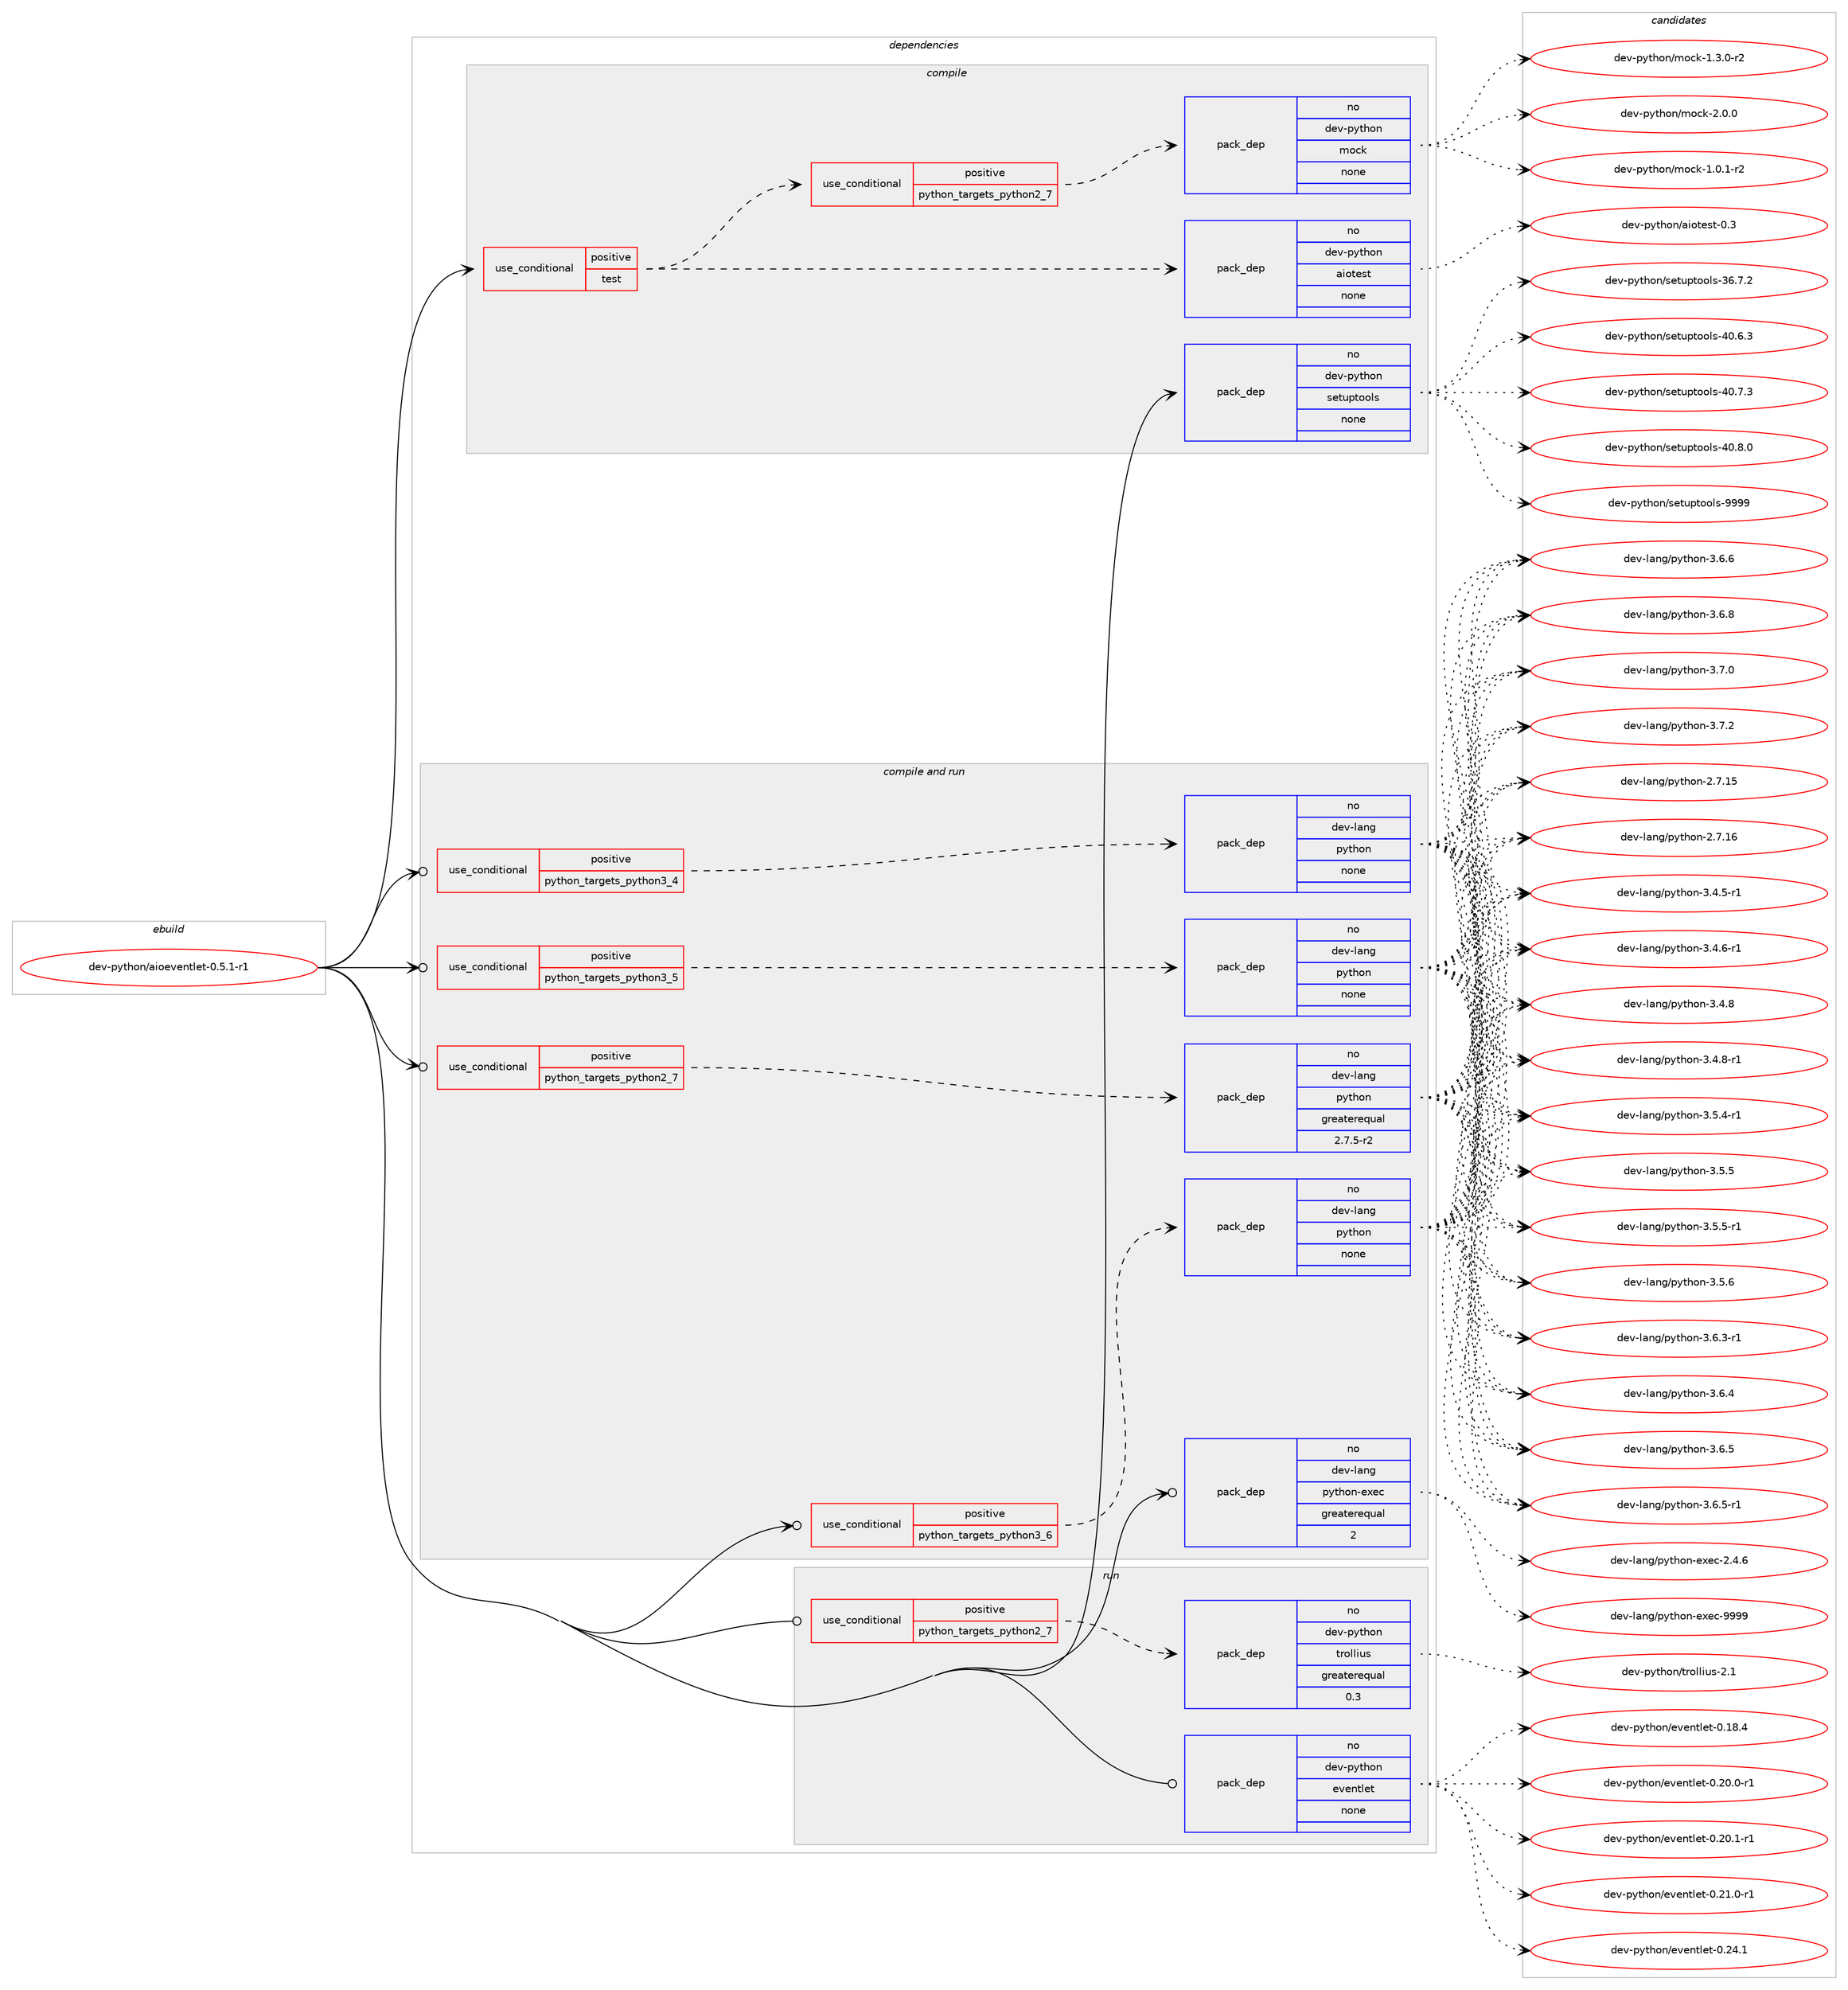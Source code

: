 digraph prolog {

# *************
# Graph options
# *************

newrank=true;
concentrate=true;
compound=true;
graph [rankdir=LR,fontname=Helvetica,fontsize=10,ranksep=1.5];#, ranksep=2.5, nodesep=0.2];
edge  [arrowhead=vee];
node  [fontname=Helvetica,fontsize=10];

# **********
# The ebuild
# **********

subgraph cluster_leftcol {
color=gray;
rank=same;
label=<<i>ebuild</i>>;
id [label="dev-python/aioeventlet-0.5.1-r1", color=red, width=4, href="../dev-python/aioeventlet-0.5.1-r1.svg"];
}

# ****************
# The dependencies
# ****************

subgraph cluster_midcol {
color=gray;
label=<<i>dependencies</i>>;
subgraph cluster_compile {
fillcolor="#eeeeee";
style=filled;
label=<<i>compile</i>>;
subgraph cond370598 {
dependency1397664 [label=<<TABLE BORDER="0" CELLBORDER="1" CELLSPACING="0" CELLPADDING="4"><TR><TD ROWSPAN="3" CELLPADDING="10">use_conditional</TD></TR><TR><TD>positive</TD></TR><TR><TD>test</TD></TR></TABLE>>, shape=none, color=red];
subgraph pack1003841 {
dependency1397665 [label=<<TABLE BORDER="0" CELLBORDER="1" CELLSPACING="0" CELLPADDING="4" WIDTH="220"><TR><TD ROWSPAN="6" CELLPADDING="30">pack_dep</TD></TR><TR><TD WIDTH="110">no</TD></TR><TR><TD>dev-python</TD></TR><TR><TD>aiotest</TD></TR><TR><TD>none</TD></TR><TR><TD></TD></TR></TABLE>>, shape=none, color=blue];
}
dependency1397664:e -> dependency1397665:w [weight=20,style="dashed",arrowhead="vee"];
subgraph cond370599 {
dependency1397666 [label=<<TABLE BORDER="0" CELLBORDER="1" CELLSPACING="0" CELLPADDING="4"><TR><TD ROWSPAN="3" CELLPADDING="10">use_conditional</TD></TR><TR><TD>positive</TD></TR><TR><TD>python_targets_python2_7</TD></TR></TABLE>>, shape=none, color=red];
subgraph pack1003842 {
dependency1397667 [label=<<TABLE BORDER="0" CELLBORDER="1" CELLSPACING="0" CELLPADDING="4" WIDTH="220"><TR><TD ROWSPAN="6" CELLPADDING="30">pack_dep</TD></TR><TR><TD WIDTH="110">no</TD></TR><TR><TD>dev-python</TD></TR><TR><TD>mock</TD></TR><TR><TD>none</TD></TR><TR><TD></TD></TR></TABLE>>, shape=none, color=blue];
}
dependency1397666:e -> dependency1397667:w [weight=20,style="dashed",arrowhead="vee"];
}
dependency1397664:e -> dependency1397666:w [weight=20,style="dashed",arrowhead="vee"];
}
id:e -> dependency1397664:w [weight=20,style="solid",arrowhead="vee"];
subgraph pack1003843 {
dependency1397668 [label=<<TABLE BORDER="0" CELLBORDER="1" CELLSPACING="0" CELLPADDING="4" WIDTH="220"><TR><TD ROWSPAN="6" CELLPADDING="30">pack_dep</TD></TR><TR><TD WIDTH="110">no</TD></TR><TR><TD>dev-python</TD></TR><TR><TD>setuptools</TD></TR><TR><TD>none</TD></TR><TR><TD></TD></TR></TABLE>>, shape=none, color=blue];
}
id:e -> dependency1397668:w [weight=20,style="solid",arrowhead="vee"];
}
subgraph cluster_compileandrun {
fillcolor="#eeeeee";
style=filled;
label=<<i>compile and run</i>>;
subgraph cond370600 {
dependency1397669 [label=<<TABLE BORDER="0" CELLBORDER="1" CELLSPACING="0" CELLPADDING="4"><TR><TD ROWSPAN="3" CELLPADDING="10">use_conditional</TD></TR><TR><TD>positive</TD></TR><TR><TD>python_targets_python2_7</TD></TR></TABLE>>, shape=none, color=red];
subgraph pack1003844 {
dependency1397670 [label=<<TABLE BORDER="0" CELLBORDER="1" CELLSPACING="0" CELLPADDING="4" WIDTH="220"><TR><TD ROWSPAN="6" CELLPADDING="30">pack_dep</TD></TR><TR><TD WIDTH="110">no</TD></TR><TR><TD>dev-lang</TD></TR><TR><TD>python</TD></TR><TR><TD>greaterequal</TD></TR><TR><TD>2.7.5-r2</TD></TR></TABLE>>, shape=none, color=blue];
}
dependency1397669:e -> dependency1397670:w [weight=20,style="dashed",arrowhead="vee"];
}
id:e -> dependency1397669:w [weight=20,style="solid",arrowhead="odotvee"];
subgraph cond370601 {
dependency1397671 [label=<<TABLE BORDER="0" CELLBORDER="1" CELLSPACING="0" CELLPADDING="4"><TR><TD ROWSPAN="3" CELLPADDING="10">use_conditional</TD></TR><TR><TD>positive</TD></TR><TR><TD>python_targets_python3_4</TD></TR></TABLE>>, shape=none, color=red];
subgraph pack1003845 {
dependency1397672 [label=<<TABLE BORDER="0" CELLBORDER="1" CELLSPACING="0" CELLPADDING="4" WIDTH="220"><TR><TD ROWSPAN="6" CELLPADDING="30">pack_dep</TD></TR><TR><TD WIDTH="110">no</TD></TR><TR><TD>dev-lang</TD></TR><TR><TD>python</TD></TR><TR><TD>none</TD></TR><TR><TD></TD></TR></TABLE>>, shape=none, color=blue];
}
dependency1397671:e -> dependency1397672:w [weight=20,style="dashed",arrowhead="vee"];
}
id:e -> dependency1397671:w [weight=20,style="solid",arrowhead="odotvee"];
subgraph cond370602 {
dependency1397673 [label=<<TABLE BORDER="0" CELLBORDER="1" CELLSPACING="0" CELLPADDING="4"><TR><TD ROWSPAN="3" CELLPADDING="10">use_conditional</TD></TR><TR><TD>positive</TD></TR><TR><TD>python_targets_python3_5</TD></TR></TABLE>>, shape=none, color=red];
subgraph pack1003846 {
dependency1397674 [label=<<TABLE BORDER="0" CELLBORDER="1" CELLSPACING="0" CELLPADDING="4" WIDTH="220"><TR><TD ROWSPAN="6" CELLPADDING="30">pack_dep</TD></TR><TR><TD WIDTH="110">no</TD></TR><TR><TD>dev-lang</TD></TR><TR><TD>python</TD></TR><TR><TD>none</TD></TR><TR><TD></TD></TR></TABLE>>, shape=none, color=blue];
}
dependency1397673:e -> dependency1397674:w [weight=20,style="dashed",arrowhead="vee"];
}
id:e -> dependency1397673:w [weight=20,style="solid",arrowhead="odotvee"];
subgraph cond370603 {
dependency1397675 [label=<<TABLE BORDER="0" CELLBORDER="1" CELLSPACING="0" CELLPADDING="4"><TR><TD ROWSPAN="3" CELLPADDING="10">use_conditional</TD></TR><TR><TD>positive</TD></TR><TR><TD>python_targets_python3_6</TD></TR></TABLE>>, shape=none, color=red];
subgraph pack1003847 {
dependency1397676 [label=<<TABLE BORDER="0" CELLBORDER="1" CELLSPACING="0" CELLPADDING="4" WIDTH="220"><TR><TD ROWSPAN="6" CELLPADDING="30">pack_dep</TD></TR><TR><TD WIDTH="110">no</TD></TR><TR><TD>dev-lang</TD></TR><TR><TD>python</TD></TR><TR><TD>none</TD></TR><TR><TD></TD></TR></TABLE>>, shape=none, color=blue];
}
dependency1397675:e -> dependency1397676:w [weight=20,style="dashed",arrowhead="vee"];
}
id:e -> dependency1397675:w [weight=20,style="solid",arrowhead="odotvee"];
subgraph pack1003848 {
dependency1397677 [label=<<TABLE BORDER="0" CELLBORDER="1" CELLSPACING="0" CELLPADDING="4" WIDTH="220"><TR><TD ROWSPAN="6" CELLPADDING="30">pack_dep</TD></TR><TR><TD WIDTH="110">no</TD></TR><TR><TD>dev-lang</TD></TR><TR><TD>python-exec</TD></TR><TR><TD>greaterequal</TD></TR><TR><TD>2</TD></TR></TABLE>>, shape=none, color=blue];
}
id:e -> dependency1397677:w [weight=20,style="solid",arrowhead="odotvee"];
}
subgraph cluster_run {
fillcolor="#eeeeee";
style=filled;
label=<<i>run</i>>;
subgraph cond370604 {
dependency1397678 [label=<<TABLE BORDER="0" CELLBORDER="1" CELLSPACING="0" CELLPADDING="4"><TR><TD ROWSPAN="3" CELLPADDING="10">use_conditional</TD></TR><TR><TD>positive</TD></TR><TR><TD>python_targets_python2_7</TD></TR></TABLE>>, shape=none, color=red];
subgraph pack1003849 {
dependency1397679 [label=<<TABLE BORDER="0" CELLBORDER="1" CELLSPACING="0" CELLPADDING="4" WIDTH="220"><TR><TD ROWSPAN="6" CELLPADDING="30">pack_dep</TD></TR><TR><TD WIDTH="110">no</TD></TR><TR><TD>dev-python</TD></TR><TR><TD>trollius</TD></TR><TR><TD>greaterequal</TD></TR><TR><TD>0.3</TD></TR></TABLE>>, shape=none, color=blue];
}
dependency1397678:e -> dependency1397679:w [weight=20,style="dashed",arrowhead="vee"];
}
id:e -> dependency1397678:w [weight=20,style="solid",arrowhead="odot"];
subgraph pack1003850 {
dependency1397680 [label=<<TABLE BORDER="0" CELLBORDER="1" CELLSPACING="0" CELLPADDING="4" WIDTH="220"><TR><TD ROWSPAN="6" CELLPADDING="30">pack_dep</TD></TR><TR><TD WIDTH="110">no</TD></TR><TR><TD>dev-python</TD></TR><TR><TD>eventlet</TD></TR><TR><TD>none</TD></TR><TR><TD></TD></TR></TABLE>>, shape=none, color=blue];
}
id:e -> dependency1397680:w [weight=20,style="solid",arrowhead="odot"];
}
}

# **************
# The candidates
# **************

subgraph cluster_choices {
rank=same;
color=gray;
label=<<i>candidates</i>>;

subgraph choice1003841 {
color=black;
nodesep=1;
choice10010111845112121116104111110479710511111610111511645484651 [label="dev-python/aiotest-0.3", color=red, width=4,href="../dev-python/aiotest-0.3.svg"];
dependency1397665:e -> choice10010111845112121116104111110479710511111610111511645484651:w [style=dotted,weight="100"];
}
subgraph choice1003842 {
color=black;
nodesep=1;
choice1001011184511212111610411111047109111991074549464846494511450 [label="dev-python/mock-1.0.1-r2", color=red, width=4,href="../dev-python/mock-1.0.1-r2.svg"];
choice1001011184511212111610411111047109111991074549465146484511450 [label="dev-python/mock-1.3.0-r2", color=red, width=4,href="../dev-python/mock-1.3.0-r2.svg"];
choice100101118451121211161041111104710911199107455046484648 [label="dev-python/mock-2.0.0", color=red, width=4,href="../dev-python/mock-2.0.0.svg"];
dependency1397667:e -> choice1001011184511212111610411111047109111991074549464846494511450:w [style=dotted,weight="100"];
dependency1397667:e -> choice1001011184511212111610411111047109111991074549465146484511450:w [style=dotted,weight="100"];
dependency1397667:e -> choice100101118451121211161041111104710911199107455046484648:w [style=dotted,weight="100"];
}
subgraph choice1003843 {
color=black;
nodesep=1;
choice100101118451121211161041111104711510111611711211611111110811545515446554650 [label="dev-python/setuptools-36.7.2", color=red, width=4,href="../dev-python/setuptools-36.7.2.svg"];
choice100101118451121211161041111104711510111611711211611111110811545524846544651 [label="dev-python/setuptools-40.6.3", color=red, width=4,href="../dev-python/setuptools-40.6.3.svg"];
choice100101118451121211161041111104711510111611711211611111110811545524846554651 [label="dev-python/setuptools-40.7.3", color=red, width=4,href="../dev-python/setuptools-40.7.3.svg"];
choice100101118451121211161041111104711510111611711211611111110811545524846564648 [label="dev-python/setuptools-40.8.0", color=red, width=4,href="../dev-python/setuptools-40.8.0.svg"];
choice10010111845112121116104111110471151011161171121161111111081154557575757 [label="dev-python/setuptools-9999", color=red, width=4,href="../dev-python/setuptools-9999.svg"];
dependency1397668:e -> choice100101118451121211161041111104711510111611711211611111110811545515446554650:w [style=dotted,weight="100"];
dependency1397668:e -> choice100101118451121211161041111104711510111611711211611111110811545524846544651:w [style=dotted,weight="100"];
dependency1397668:e -> choice100101118451121211161041111104711510111611711211611111110811545524846554651:w [style=dotted,weight="100"];
dependency1397668:e -> choice100101118451121211161041111104711510111611711211611111110811545524846564648:w [style=dotted,weight="100"];
dependency1397668:e -> choice10010111845112121116104111110471151011161171121161111111081154557575757:w [style=dotted,weight="100"];
}
subgraph choice1003844 {
color=black;
nodesep=1;
choice10010111845108971101034711212111610411111045504655464953 [label="dev-lang/python-2.7.15", color=red, width=4,href="../dev-lang/python-2.7.15.svg"];
choice10010111845108971101034711212111610411111045504655464954 [label="dev-lang/python-2.7.16", color=red, width=4,href="../dev-lang/python-2.7.16.svg"];
choice1001011184510897110103471121211161041111104551465246534511449 [label="dev-lang/python-3.4.5-r1", color=red, width=4,href="../dev-lang/python-3.4.5-r1.svg"];
choice1001011184510897110103471121211161041111104551465246544511449 [label="dev-lang/python-3.4.6-r1", color=red, width=4,href="../dev-lang/python-3.4.6-r1.svg"];
choice100101118451089711010347112121116104111110455146524656 [label="dev-lang/python-3.4.8", color=red, width=4,href="../dev-lang/python-3.4.8.svg"];
choice1001011184510897110103471121211161041111104551465246564511449 [label="dev-lang/python-3.4.8-r1", color=red, width=4,href="../dev-lang/python-3.4.8-r1.svg"];
choice1001011184510897110103471121211161041111104551465346524511449 [label="dev-lang/python-3.5.4-r1", color=red, width=4,href="../dev-lang/python-3.5.4-r1.svg"];
choice100101118451089711010347112121116104111110455146534653 [label="dev-lang/python-3.5.5", color=red, width=4,href="../dev-lang/python-3.5.5.svg"];
choice1001011184510897110103471121211161041111104551465346534511449 [label="dev-lang/python-3.5.5-r1", color=red, width=4,href="../dev-lang/python-3.5.5-r1.svg"];
choice100101118451089711010347112121116104111110455146534654 [label="dev-lang/python-3.5.6", color=red, width=4,href="../dev-lang/python-3.5.6.svg"];
choice1001011184510897110103471121211161041111104551465446514511449 [label="dev-lang/python-3.6.3-r1", color=red, width=4,href="../dev-lang/python-3.6.3-r1.svg"];
choice100101118451089711010347112121116104111110455146544652 [label="dev-lang/python-3.6.4", color=red, width=4,href="../dev-lang/python-3.6.4.svg"];
choice100101118451089711010347112121116104111110455146544653 [label="dev-lang/python-3.6.5", color=red, width=4,href="../dev-lang/python-3.6.5.svg"];
choice1001011184510897110103471121211161041111104551465446534511449 [label="dev-lang/python-3.6.5-r1", color=red, width=4,href="../dev-lang/python-3.6.5-r1.svg"];
choice100101118451089711010347112121116104111110455146544654 [label="dev-lang/python-3.6.6", color=red, width=4,href="../dev-lang/python-3.6.6.svg"];
choice100101118451089711010347112121116104111110455146544656 [label="dev-lang/python-3.6.8", color=red, width=4,href="../dev-lang/python-3.6.8.svg"];
choice100101118451089711010347112121116104111110455146554648 [label="dev-lang/python-3.7.0", color=red, width=4,href="../dev-lang/python-3.7.0.svg"];
choice100101118451089711010347112121116104111110455146554650 [label="dev-lang/python-3.7.2", color=red, width=4,href="../dev-lang/python-3.7.2.svg"];
dependency1397670:e -> choice10010111845108971101034711212111610411111045504655464953:w [style=dotted,weight="100"];
dependency1397670:e -> choice10010111845108971101034711212111610411111045504655464954:w [style=dotted,weight="100"];
dependency1397670:e -> choice1001011184510897110103471121211161041111104551465246534511449:w [style=dotted,weight="100"];
dependency1397670:e -> choice1001011184510897110103471121211161041111104551465246544511449:w [style=dotted,weight="100"];
dependency1397670:e -> choice100101118451089711010347112121116104111110455146524656:w [style=dotted,weight="100"];
dependency1397670:e -> choice1001011184510897110103471121211161041111104551465246564511449:w [style=dotted,weight="100"];
dependency1397670:e -> choice1001011184510897110103471121211161041111104551465346524511449:w [style=dotted,weight="100"];
dependency1397670:e -> choice100101118451089711010347112121116104111110455146534653:w [style=dotted,weight="100"];
dependency1397670:e -> choice1001011184510897110103471121211161041111104551465346534511449:w [style=dotted,weight="100"];
dependency1397670:e -> choice100101118451089711010347112121116104111110455146534654:w [style=dotted,weight="100"];
dependency1397670:e -> choice1001011184510897110103471121211161041111104551465446514511449:w [style=dotted,weight="100"];
dependency1397670:e -> choice100101118451089711010347112121116104111110455146544652:w [style=dotted,weight="100"];
dependency1397670:e -> choice100101118451089711010347112121116104111110455146544653:w [style=dotted,weight="100"];
dependency1397670:e -> choice1001011184510897110103471121211161041111104551465446534511449:w [style=dotted,weight="100"];
dependency1397670:e -> choice100101118451089711010347112121116104111110455146544654:w [style=dotted,weight="100"];
dependency1397670:e -> choice100101118451089711010347112121116104111110455146544656:w [style=dotted,weight="100"];
dependency1397670:e -> choice100101118451089711010347112121116104111110455146554648:w [style=dotted,weight="100"];
dependency1397670:e -> choice100101118451089711010347112121116104111110455146554650:w [style=dotted,weight="100"];
}
subgraph choice1003845 {
color=black;
nodesep=1;
choice10010111845108971101034711212111610411111045504655464953 [label="dev-lang/python-2.7.15", color=red, width=4,href="../dev-lang/python-2.7.15.svg"];
choice10010111845108971101034711212111610411111045504655464954 [label="dev-lang/python-2.7.16", color=red, width=4,href="../dev-lang/python-2.7.16.svg"];
choice1001011184510897110103471121211161041111104551465246534511449 [label="dev-lang/python-3.4.5-r1", color=red, width=4,href="../dev-lang/python-3.4.5-r1.svg"];
choice1001011184510897110103471121211161041111104551465246544511449 [label="dev-lang/python-3.4.6-r1", color=red, width=4,href="../dev-lang/python-3.4.6-r1.svg"];
choice100101118451089711010347112121116104111110455146524656 [label="dev-lang/python-3.4.8", color=red, width=4,href="../dev-lang/python-3.4.8.svg"];
choice1001011184510897110103471121211161041111104551465246564511449 [label="dev-lang/python-3.4.8-r1", color=red, width=4,href="../dev-lang/python-3.4.8-r1.svg"];
choice1001011184510897110103471121211161041111104551465346524511449 [label="dev-lang/python-3.5.4-r1", color=red, width=4,href="../dev-lang/python-3.5.4-r1.svg"];
choice100101118451089711010347112121116104111110455146534653 [label="dev-lang/python-3.5.5", color=red, width=4,href="../dev-lang/python-3.5.5.svg"];
choice1001011184510897110103471121211161041111104551465346534511449 [label="dev-lang/python-3.5.5-r1", color=red, width=4,href="../dev-lang/python-3.5.5-r1.svg"];
choice100101118451089711010347112121116104111110455146534654 [label="dev-lang/python-3.5.6", color=red, width=4,href="../dev-lang/python-3.5.6.svg"];
choice1001011184510897110103471121211161041111104551465446514511449 [label="dev-lang/python-3.6.3-r1", color=red, width=4,href="../dev-lang/python-3.6.3-r1.svg"];
choice100101118451089711010347112121116104111110455146544652 [label="dev-lang/python-3.6.4", color=red, width=4,href="../dev-lang/python-3.6.4.svg"];
choice100101118451089711010347112121116104111110455146544653 [label="dev-lang/python-3.6.5", color=red, width=4,href="../dev-lang/python-3.6.5.svg"];
choice1001011184510897110103471121211161041111104551465446534511449 [label="dev-lang/python-3.6.5-r1", color=red, width=4,href="../dev-lang/python-3.6.5-r1.svg"];
choice100101118451089711010347112121116104111110455146544654 [label="dev-lang/python-3.6.6", color=red, width=4,href="../dev-lang/python-3.6.6.svg"];
choice100101118451089711010347112121116104111110455146544656 [label="dev-lang/python-3.6.8", color=red, width=4,href="../dev-lang/python-3.6.8.svg"];
choice100101118451089711010347112121116104111110455146554648 [label="dev-lang/python-3.7.0", color=red, width=4,href="../dev-lang/python-3.7.0.svg"];
choice100101118451089711010347112121116104111110455146554650 [label="dev-lang/python-3.7.2", color=red, width=4,href="../dev-lang/python-3.7.2.svg"];
dependency1397672:e -> choice10010111845108971101034711212111610411111045504655464953:w [style=dotted,weight="100"];
dependency1397672:e -> choice10010111845108971101034711212111610411111045504655464954:w [style=dotted,weight="100"];
dependency1397672:e -> choice1001011184510897110103471121211161041111104551465246534511449:w [style=dotted,weight="100"];
dependency1397672:e -> choice1001011184510897110103471121211161041111104551465246544511449:w [style=dotted,weight="100"];
dependency1397672:e -> choice100101118451089711010347112121116104111110455146524656:w [style=dotted,weight="100"];
dependency1397672:e -> choice1001011184510897110103471121211161041111104551465246564511449:w [style=dotted,weight="100"];
dependency1397672:e -> choice1001011184510897110103471121211161041111104551465346524511449:w [style=dotted,weight="100"];
dependency1397672:e -> choice100101118451089711010347112121116104111110455146534653:w [style=dotted,weight="100"];
dependency1397672:e -> choice1001011184510897110103471121211161041111104551465346534511449:w [style=dotted,weight="100"];
dependency1397672:e -> choice100101118451089711010347112121116104111110455146534654:w [style=dotted,weight="100"];
dependency1397672:e -> choice1001011184510897110103471121211161041111104551465446514511449:w [style=dotted,weight="100"];
dependency1397672:e -> choice100101118451089711010347112121116104111110455146544652:w [style=dotted,weight="100"];
dependency1397672:e -> choice100101118451089711010347112121116104111110455146544653:w [style=dotted,weight="100"];
dependency1397672:e -> choice1001011184510897110103471121211161041111104551465446534511449:w [style=dotted,weight="100"];
dependency1397672:e -> choice100101118451089711010347112121116104111110455146544654:w [style=dotted,weight="100"];
dependency1397672:e -> choice100101118451089711010347112121116104111110455146544656:w [style=dotted,weight="100"];
dependency1397672:e -> choice100101118451089711010347112121116104111110455146554648:w [style=dotted,weight="100"];
dependency1397672:e -> choice100101118451089711010347112121116104111110455146554650:w [style=dotted,weight="100"];
}
subgraph choice1003846 {
color=black;
nodesep=1;
choice10010111845108971101034711212111610411111045504655464953 [label="dev-lang/python-2.7.15", color=red, width=4,href="../dev-lang/python-2.7.15.svg"];
choice10010111845108971101034711212111610411111045504655464954 [label="dev-lang/python-2.7.16", color=red, width=4,href="../dev-lang/python-2.7.16.svg"];
choice1001011184510897110103471121211161041111104551465246534511449 [label="dev-lang/python-3.4.5-r1", color=red, width=4,href="../dev-lang/python-3.4.5-r1.svg"];
choice1001011184510897110103471121211161041111104551465246544511449 [label="dev-lang/python-3.4.6-r1", color=red, width=4,href="../dev-lang/python-3.4.6-r1.svg"];
choice100101118451089711010347112121116104111110455146524656 [label="dev-lang/python-3.4.8", color=red, width=4,href="../dev-lang/python-3.4.8.svg"];
choice1001011184510897110103471121211161041111104551465246564511449 [label="dev-lang/python-3.4.8-r1", color=red, width=4,href="../dev-lang/python-3.4.8-r1.svg"];
choice1001011184510897110103471121211161041111104551465346524511449 [label="dev-lang/python-3.5.4-r1", color=red, width=4,href="../dev-lang/python-3.5.4-r1.svg"];
choice100101118451089711010347112121116104111110455146534653 [label="dev-lang/python-3.5.5", color=red, width=4,href="../dev-lang/python-3.5.5.svg"];
choice1001011184510897110103471121211161041111104551465346534511449 [label="dev-lang/python-3.5.5-r1", color=red, width=4,href="../dev-lang/python-3.5.5-r1.svg"];
choice100101118451089711010347112121116104111110455146534654 [label="dev-lang/python-3.5.6", color=red, width=4,href="../dev-lang/python-3.5.6.svg"];
choice1001011184510897110103471121211161041111104551465446514511449 [label="dev-lang/python-3.6.3-r1", color=red, width=4,href="../dev-lang/python-3.6.3-r1.svg"];
choice100101118451089711010347112121116104111110455146544652 [label="dev-lang/python-3.6.4", color=red, width=4,href="../dev-lang/python-3.6.4.svg"];
choice100101118451089711010347112121116104111110455146544653 [label="dev-lang/python-3.6.5", color=red, width=4,href="../dev-lang/python-3.6.5.svg"];
choice1001011184510897110103471121211161041111104551465446534511449 [label="dev-lang/python-3.6.5-r1", color=red, width=4,href="../dev-lang/python-3.6.5-r1.svg"];
choice100101118451089711010347112121116104111110455146544654 [label="dev-lang/python-3.6.6", color=red, width=4,href="../dev-lang/python-3.6.6.svg"];
choice100101118451089711010347112121116104111110455146544656 [label="dev-lang/python-3.6.8", color=red, width=4,href="../dev-lang/python-3.6.8.svg"];
choice100101118451089711010347112121116104111110455146554648 [label="dev-lang/python-3.7.0", color=red, width=4,href="../dev-lang/python-3.7.0.svg"];
choice100101118451089711010347112121116104111110455146554650 [label="dev-lang/python-3.7.2", color=red, width=4,href="../dev-lang/python-3.7.2.svg"];
dependency1397674:e -> choice10010111845108971101034711212111610411111045504655464953:w [style=dotted,weight="100"];
dependency1397674:e -> choice10010111845108971101034711212111610411111045504655464954:w [style=dotted,weight="100"];
dependency1397674:e -> choice1001011184510897110103471121211161041111104551465246534511449:w [style=dotted,weight="100"];
dependency1397674:e -> choice1001011184510897110103471121211161041111104551465246544511449:w [style=dotted,weight="100"];
dependency1397674:e -> choice100101118451089711010347112121116104111110455146524656:w [style=dotted,weight="100"];
dependency1397674:e -> choice1001011184510897110103471121211161041111104551465246564511449:w [style=dotted,weight="100"];
dependency1397674:e -> choice1001011184510897110103471121211161041111104551465346524511449:w [style=dotted,weight="100"];
dependency1397674:e -> choice100101118451089711010347112121116104111110455146534653:w [style=dotted,weight="100"];
dependency1397674:e -> choice1001011184510897110103471121211161041111104551465346534511449:w [style=dotted,weight="100"];
dependency1397674:e -> choice100101118451089711010347112121116104111110455146534654:w [style=dotted,weight="100"];
dependency1397674:e -> choice1001011184510897110103471121211161041111104551465446514511449:w [style=dotted,weight="100"];
dependency1397674:e -> choice100101118451089711010347112121116104111110455146544652:w [style=dotted,weight="100"];
dependency1397674:e -> choice100101118451089711010347112121116104111110455146544653:w [style=dotted,weight="100"];
dependency1397674:e -> choice1001011184510897110103471121211161041111104551465446534511449:w [style=dotted,weight="100"];
dependency1397674:e -> choice100101118451089711010347112121116104111110455146544654:w [style=dotted,weight="100"];
dependency1397674:e -> choice100101118451089711010347112121116104111110455146544656:w [style=dotted,weight="100"];
dependency1397674:e -> choice100101118451089711010347112121116104111110455146554648:w [style=dotted,weight="100"];
dependency1397674:e -> choice100101118451089711010347112121116104111110455146554650:w [style=dotted,weight="100"];
}
subgraph choice1003847 {
color=black;
nodesep=1;
choice10010111845108971101034711212111610411111045504655464953 [label="dev-lang/python-2.7.15", color=red, width=4,href="../dev-lang/python-2.7.15.svg"];
choice10010111845108971101034711212111610411111045504655464954 [label="dev-lang/python-2.7.16", color=red, width=4,href="../dev-lang/python-2.7.16.svg"];
choice1001011184510897110103471121211161041111104551465246534511449 [label="dev-lang/python-3.4.5-r1", color=red, width=4,href="../dev-lang/python-3.4.5-r1.svg"];
choice1001011184510897110103471121211161041111104551465246544511449 [label="dev-lang/python-3.4.6-r1", color=red, width=4,href="../dev-lang/python-3.4.6-r1.svg"];
choice100101118451089711010347112121116104111110455146524656 [label="dev-lang/python-3.4.8", color=red, width=4,href="../dev-lang/python-3.4.8.svg"];
choice1001011184510897110103471121211161041111104551465246564511449 [label="dev-lang/python-3.4.8-r1", color=red, width=4,href="../dev-lang/python-3.4.8-r1.svg"];
choice1001011184510897110103471121211161041111104551465346524511449 [label="dev-lang/python-3.5.4-r1", color=red, width=4,href="../dev-lang/python-3.5.4-r1.svg"];
choice100101118451089711010347112121116104111110455146534653 [label="dev-lang/python-3.5.5", color=red, width=4,href="../dev-lang/python-3.5.5.svg"];
choice1001011184510897110103471121211161041111104551465346534511449 [label="dev-lang/python-3.5.5-r1", color=red, width=4,href="../dev-lang/python-3.5.5-r1.svg"];
choice100101118451089711010347112121116104111110455146534654 [label="dev-lang/python-3.5.6", color=red, width=4,href="../dev-lang/python-3.5.6.svg"];
choice1001011184510897110103471121211161041111104551465446514511449 [label="dev-lang/python-3.6.3-r1", color=red, width=4,href="../dev-lang/python-3.6.3-r1.svg"];
choice100101118451089711010347112121116104111110455146544652 [label="dev-lang/python-3.6.4", color=red, width=4,href="../dev-lang/python-3.6.4.svg"];
choice100101118451089711010347112121116104111110455146544653 [label="dev-lang/python-3.6.5", color=red, width=4,href="../dev-lang/python-3.6.5.svg"];
choice1001011184510897110103471121211161041111104551465446534511449 [label="dev-lang/python-3.6.5-r1", color=red, width=4,href="../dev-lang/python-3.6.5-r1.svg"];
choice100101118451089711010347112121116104111110455146544654 [label="dev-lang/python-3.6.6", color=red, width=4,href="../dev-lang/python-3.6.6.svg"];
choice100101118451089711010347112121116104111110455146544656 [label="dev-lang/python-3.6.8", color=red, width=4,href="../dev-lang/python-3.6.8.svg"];
choice100101118451089711010347112121116104111110455146554648 [label="dev-lang/python-3.7.0", color=red, width=4,href="../dev-lang/python-3.7.0.svg"];
choice100101118451089711010347112121116104111110455146554650 [label="dev-lang/python-3.7.2", color=red, width=4,href="../dev-lang/python-3.7.2.svg"];
dependency1397676:e -> choice10010111845108971101034711212111610411111045504655464953:w [style=dotted,weight="100"];
dependency1397676:e -> choice10010111845108971101034711212111610411111045504655464954:w [style=dotted,weight="100"];
dependency1397676:e -> choice1001011184510897110103471121211161041111104551465246534511449:w [style=dotted,weight="100"];
dependency1397676:e -> choice1001011184510897110103471121211161041111104551465246544511449:w [style=dotted,weight="100"];
dependency1397676:e -> choice100101118451089711010347112121116104111110455146524656:w [style=dotted,weight="100"];
dependency1397676:e -> choice1001011184510897110103471121211161041111104551465246564511449:w [style=dotted,weight="100"];
dependency1397676:e -> choice1001011184510897110103471121211161041111104551465346524511449:w [style=dotted,weight="100"];
dependency1397676:e -> choice100101118451089711010347112121116104111110455146534653:w [style=dotted,weight="100"];
dependency1397676:e -> choice1001011184510897110103471121211161041111104551465346534511449:w [style=dotted,weight="100"];
dependency1397676:e -> choice100101118451089711010347112121116104111110455146534654:w [style=dotted,weight="100"];
dependency1397676:e -> choice1001011184510897110103471121211161041111104551465446514511449:w [style=dotted,weight="100"];
dependency1397676:e -> choice100101118451089711010347112121116104111110455146544652:w [style=dotted,weight="100"];
dependency1397676:e -> choice100101118451089711010347112121116104111110455146544653:w [style=dotted,weight="100"];
dependency1397676:e -> choice1001011184510897110103471121211161041111104551465446534511449:w [style=dotted,weight="100"];
dependency1397676:e -> choice100101118451089711010347112121116104111110455146544654:w [style=dotted,weight="100"];
dependency1397676:e -> choice100101118451089711010347112121116104111110455146544656:w [style=dotted,weight="100"];
dependency1397676:e -> choice100101118451089711010347112121116104111110455146554648:w [style=dotted,weight="100"];
dependency1397676:e -> choice100101118451089711010347112121116104111110455146554650:w [style=dotted,weight="100"];
}
subgraph choice1003848 {
color=black;
nodesep=1;
choice1001011184510897110103471121211161041111104510112010199455046524654 [label="dev-lang/python-exec-2.4.6", color=red, width=4,href="../dev-lang/python-exec-2.4.6.svg"];
choice10010111845108971101034711212111610411111045101120101994557575757 [label="dev-lang/python-exec-9999", color=red, width=4,href="../dev-lang/python-exec-9999.svg"];
dependency1397677:e -> choice1001011184510897110103471121211161041111104510112010199455046524654:w [style=dotted,weight="100"];
dependency1397677:e -> choice10010111845108971101034711212111610411111045101120101994557575757:w [style=dotted,weight="100"];
}
subgraph choice1003849 {
color=black;
nodesep=1;
choice100101118451121211161041111104711611411110810810511711545504649 [label="dev-python/trollius-2.1", color=red, width=4,href="../dev-python/trollius-2.1.svg"];
dependency1397679:e -> choice100101118451121211161041111104711611411110810810511711545504649:w [style=dotted,weight="100"];
}
subgraph choice1003850 {
color=black;
nodesep=1;
choice100101118451121211161041111104710111810111011610810111645484649564652 [label="dev-python/eventlet-0.18.4", color=red, width=4,href="../dev-python/eventlet-0.18.4.svg"];
choice1001011184511212111610411111047101118101110116108101116454846504846484511449 [label="dev-python/eventlet-0.20.0-r1", color=red, width=4,href="../dev-python/eventlet-0.20.0-r1.svg"];
choice1001011184511212111610411111047101118101110116108101116454846504846494511449 [label="dev-python/eventlet-0.20.1-r1", color=red, width=4,href="../dev-python/eventlet-0.20.1-r1.svg"];
choice1001011184511212111610411111047101118101110116108101116454846504946484511449 [label="dev-python/eventlet-0.21.0-r1", color=red, width=4,href="../dev-python/eventlet-0.21.0-r1.svg"];
choice100101118451121211161041111104710111810111011610810111645484650524649 [label="dev-python/eventlet-0.24.1", color=red, width=4,href="../dev-python/eventlet-0.24.1.svg"];
dependency1397680:e -> choice100101118451121211161041111104710111810111011610810111645484649564652:w [style=dotted,weight="100"];
dependency1397680:e -> choice1001011184511212111610411111047101118101110116108101116454846504846484511449:w [style=dotted,weight="100"];
dependency1397680:e -> choice1001011184511212111610411111047101118101110116108101116454846504846494511449:w [style=dotted,weight="100"];
dependency1397680:e -> choice1001011184511212111610411111047101118101110116108101116454846504946484511449:w [style=dotted,weight="100"];
dependency1397680:e -> choice100101118451121211161041111104710111810111011610810111645484650524649:w [style=dotted,weight="100"];
}
}

}
